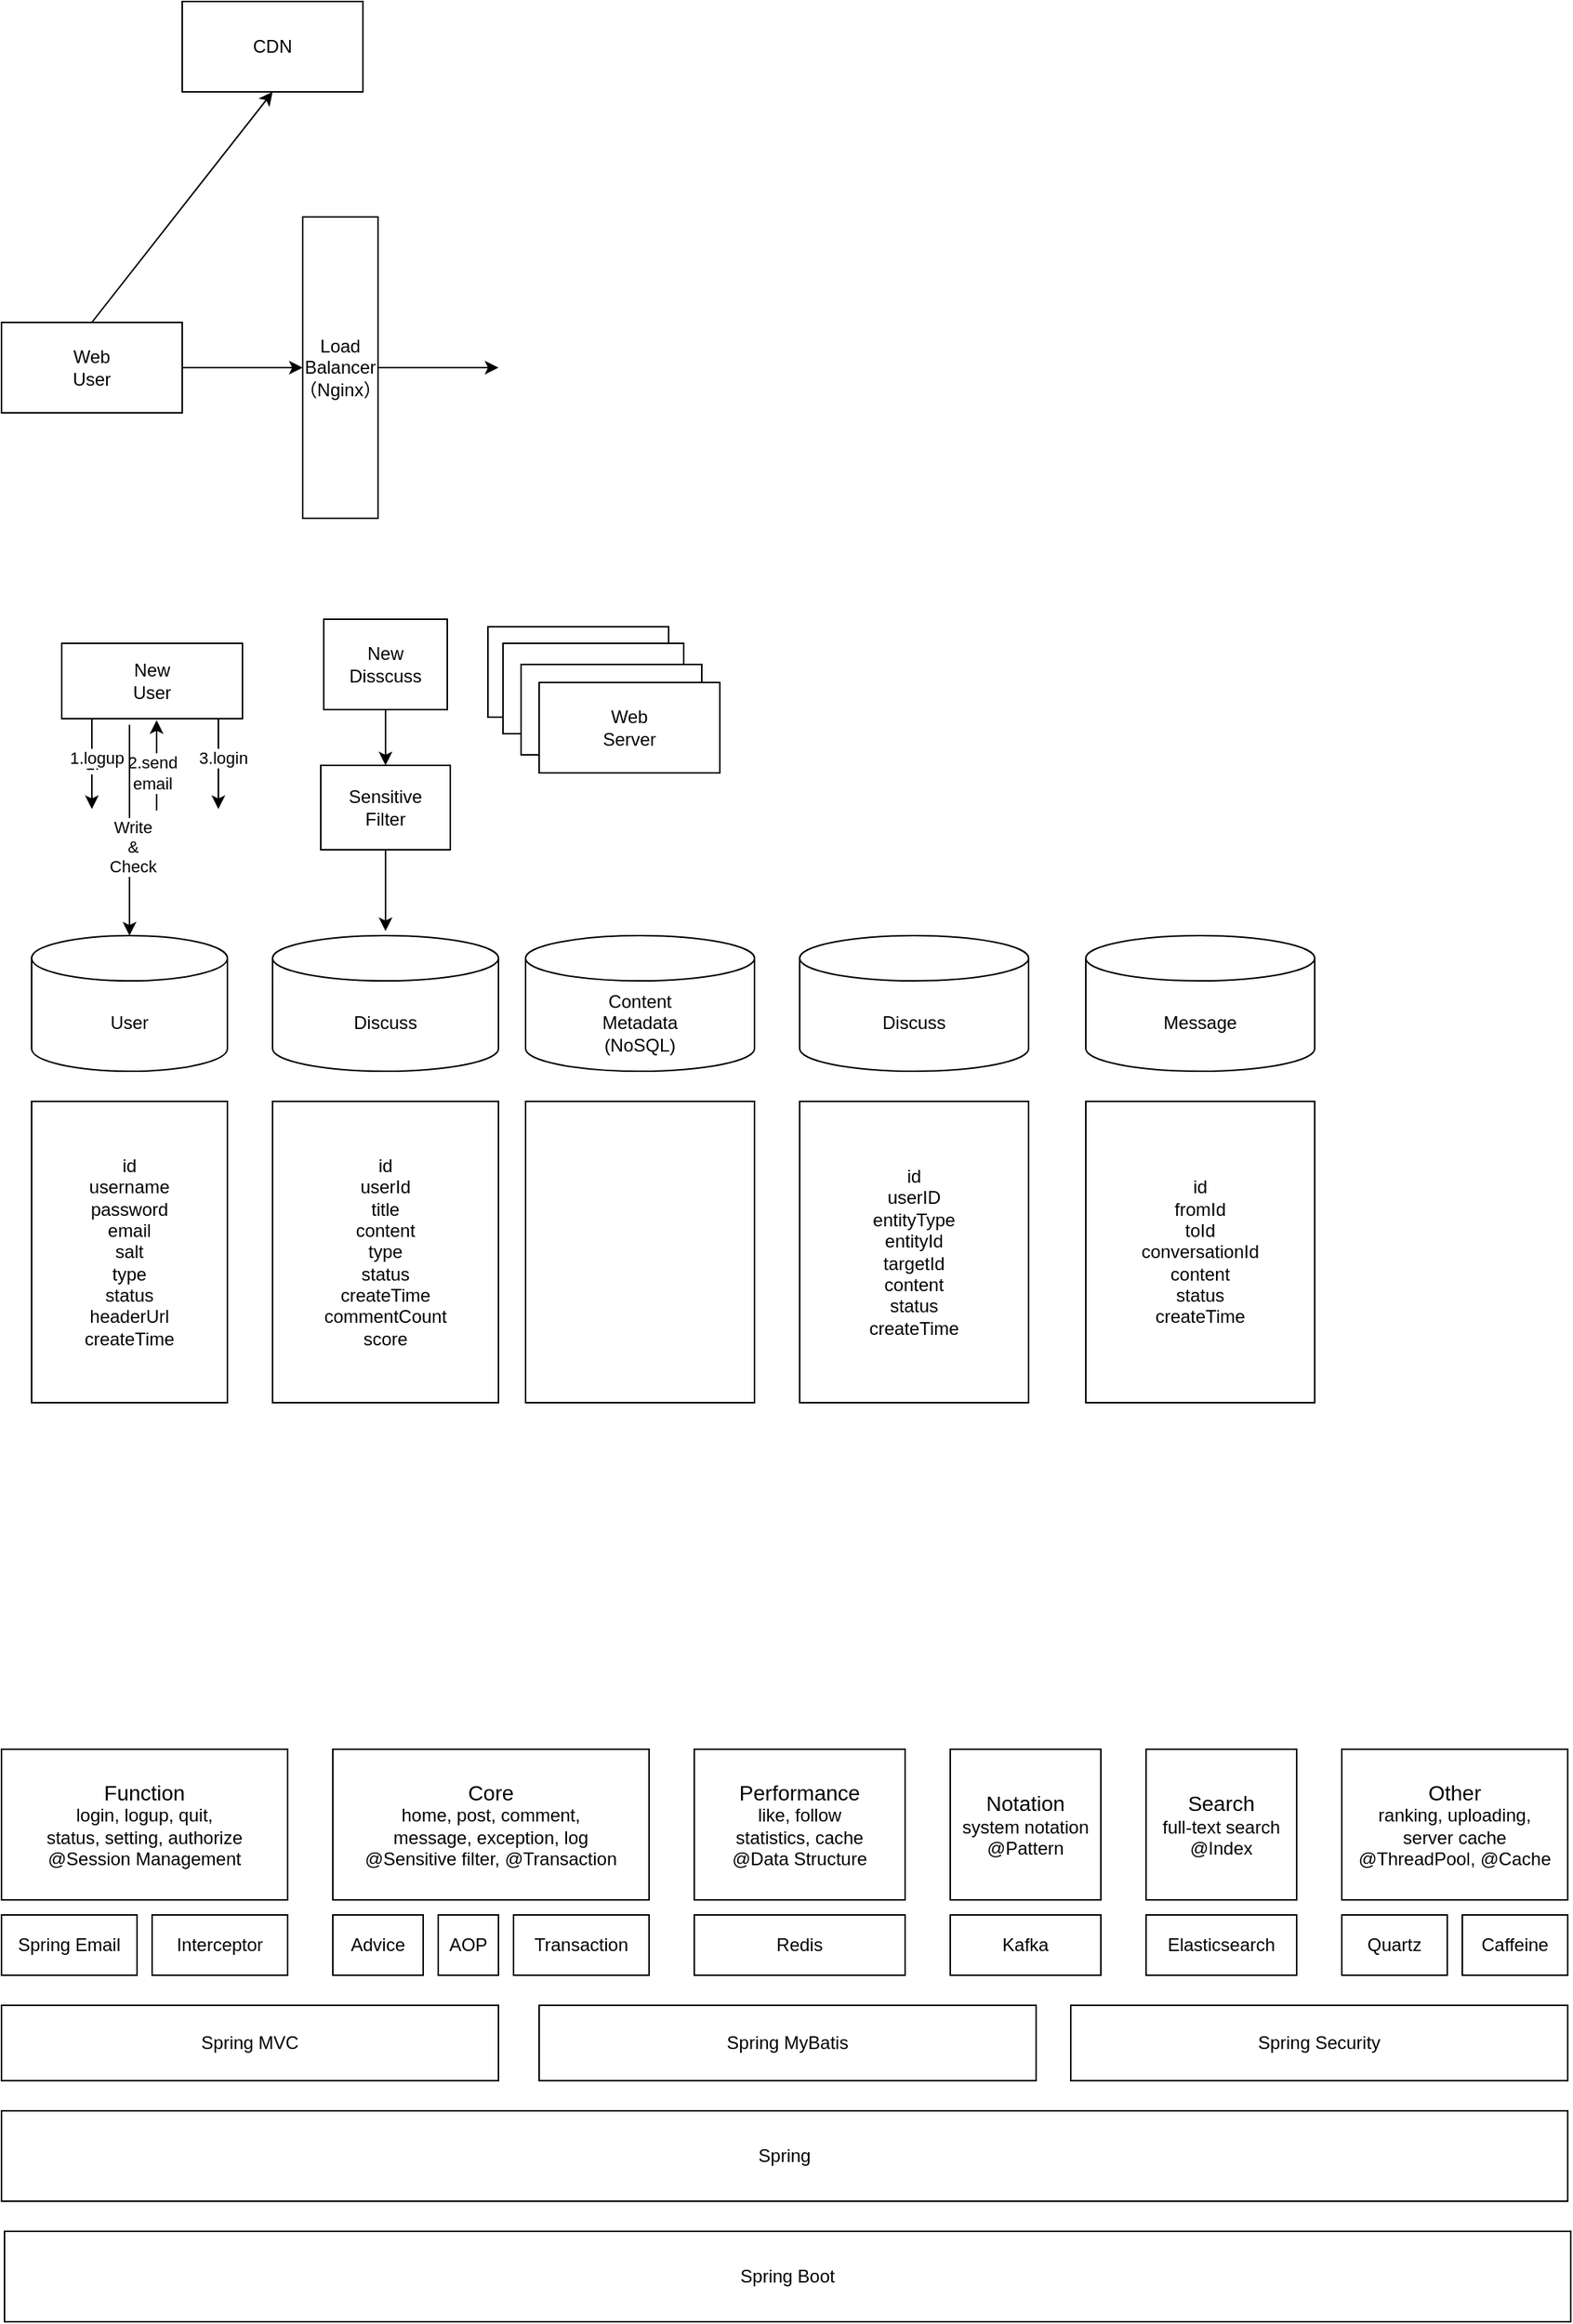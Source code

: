 <mxfile version="21.6.7" type="github">
  <diagram name="Page-1" id="dDeGqRXp0xGCJ_mann2E">
    <mxGraphModel dx="923" dy="1694" grid="1" gridSize="10" guides="1" tooltips="1" connect="1" arrows="1" fold="1" page="1" pageScale="1" pageWidth="850" pageHeight="1100" math="0" shadow="0">
      <root>
        <mxCell id="0" />
        <mxCell id="1" parent="0" />
        <mxCell id="2CZnXlwhO2XaA9rqXaDM-6" value="" style="edgeStyle=orthogonalEdgeStyle;rounded=0;orthogonalLoop=1;jettySize=auto;html=1;" edge="1" parent="1" source="2CZnXlwhO2XaA9rqXaDM-1" target="2CZnXlwhO2XaA9rqXaDM-5">
          <mxGeometry relative="1" as="geometry" />
        </mxCell>
        <mxCell id="2CZnXlwhO2XaA9rqXaDM-1" value="Web&lt;br&gt;User" style="rounded=0;whiteSpace=wrap;html=1;" vertex="1" parent="1">
          <mxGeometry x="20" y="-107" width="120" height="60" as="geometry" />
        </mxCell>
        <mxCell id="2CZnXlwhO2XaA9rqXaDM-5" value="Load&lt;br&gt;Balancer（Nginx）" style="whiteSpace=wrap;html=1;rounded=0;" vertex="1" parent="1">
          <mxGeometry x="220" y="-177" width="50" height="200" as="geometry" />
        </mxCell>
        <mxCell id="2CZnXlwhO2XaA9rqXaDM-9" value="" style="endArrow=classic;html=1;rounded=0;exitX=1;exitY=0.5;exitDx=0;exitDy=0;" edge="1" parent="1" source="2CZnXlwhO2XaA9rqXaDM-5">
          <mxGeometry width="50" height="50" relative="1" as="geometry">
            <mxPoint x="270" y="-67" as="sourcePoint" />
            <mxPoint x="350" y="-77" as="targetPoint" />
          </mxGeometry>
        </mxCell>
        <mxCell id="2CZnXlwhO2XaA9rqXaDM-8" value="" style="rounded=0;whiteSpace=wrap;html=1;" vertex="1" parent="1">
          <mxGeometry x="343" y="95" width="120" height="60" as="geometry" />
        </mxCell>
        <mxCell id="2CZnXlwhO2XaA9rqXaDM-12" value="User" style="shape=cylinder3;whiteSpace=wrap;html=1;boundedLbl=1;backgroundOutline=1;size=15;" vertex="1" parent="1">
          <mxGeometry x="40" y="300" width="130" height="90" as="geometry" />
        </mxCell>
        <mxCell id="2CZnXlwhO2XaA9rqXaDM-13" value="" style="rounded=0;whiteSpace=wrap;html=1;" vertex="1" parent="1">
          <mxGeometry x="353" y="106" width="120" height="60" as="geometry" />
        </mxCell>
        <mxCell id="2CZnXlwhO2XaA9rqXaDM-14" value="Web&lt;br&gt;Server" style="rounded=0;whiteSpace=wrap;html=1;" vertex="1" parent="1">
          <mxGeometry x="365" y="120" width="120" height="60" as="geometry" />
        </mxCell>
        <mxCell id="2CZnXlwhO2XaA9rqXaDM-15" value="Discuss" style="shape=cylinder3;whiteSpace=wrap;html=1;boundedLbl=1;backgroundOutline=1;size=15;" vertex="1" parent="1">
          <mxGeometry x="200" y="300" width="150" height="90" as="geometry" />
        </mxCell>
        <mxCell id="2CZnXlwhO2XaA9rqXaDM-16" value="Content&lt;br&gt;Metadata&lt;br&gt;(NoSQL)" style="shape=cylinder3;whiteSpace=wrap;html=1;boundedLbl=1;backgroundOutline=1;size=15;" vertex="1" parent="1">
          <mxGeometry x="368" y="300" width="152" height="90" as="geometry" />
        </mxCell>
        <mxCell id="2CZnXlwhO2XaA9rqXaDM-18" value="Web&lt;br&gt;Server" style="rounded=0;whiteSpace=wrap;html=1;" vertex="1" parent="1">
          <mxGeometry x="377" y="132" width="120" height="60" as="geometry" />
        </mxCell>
        <mxCell id="2CZnXlwhO2XaA9rqXaDM-19" value="id&lt;br&gt;username&lt;br&gt;password&lt;br&gt;email&lt;br&gt;salt&lt;br&gt;type&lt;br&gt;status&lt;br&gt;headerUrl&lt;br&gt;createTime" style="rounded=0;whiteSpace=wrap;html=1;" vertex="1" parent="1">
          <mxGeometry x="40" y="410" width="130" height="200" as="geometry" />
        </mxCell>
        <mxCell id="2CZnXlwhO2XaA9rqXaDM-20" value="id&lt;br&gt;userId&lt;br&gt;title&lt;br&gt;content&lt;br&gt;type&lt;br&gt;status&lt;br&gt;createTime&lt;br&gt;commentCount&lt;br&gt;score" style="rounded=0;whiteSpace=wrap;html=1;" vertex="1" parent="1">
          <mxGeometry x="200" y="410" width="150" height="200" as="geometry" />
        </mxCell>
        <mxCell id="2CZnXlwhO2XaA9rqXaDM-21" value="" style="rounded=0;whiteSpace=wrap;html=1;" vertex="1" parent="1">
          <mxGeometry x="368" y="410" width="152" height="200" as="geometry" />
        </mxCell>
        <mxCell id="2CZnXlwhO2XaA9rqXaDM-22" value="Discuss" style="shape=cylinder3;whiteSpace=wrap;html=1;boundedLbl=1;backgroundOutline=1;size=15;" vertex="1" parent="1">
          <mxGeometry x="550" y="300" width="152" height="90" as="geometry" />
        </mxCell>
        <mxCell id="2CZnXlwhO2XaA9rqXaDM-23" value="id&lt;br&gt;userID&lt;br&gt;entityType&lt;br&gt;entityId&lt;br&gt;targetId&lt;br&gt;content&lt;br&gt;status&lt;br&gt;createTime" style="rounded=0;whiteSpace=wrap;html=1;" vertex="1" parent="1">
          <mxGeometry x="550" y="410" width="152" height="200" as="geometry" />
        </mxCell>
        <mxCell id="2CZnXlwhO2XaA9rqXaDM-26" value="1." style="edgeStyle=orthogonalEdgeStyle;rounded=0;orthogonalLoop=1;jettySize=auto;html=1;" edge="1" parent="1">
          <mxGeometry relative="1" as="geometry">
            <mxPoint x="80" y="156" as="sourcePoint" />
            <mxPoint x="80" y="216" as="targetPoint" />
          </mxGeometry>
        </mxCell>
        <mxCell id="2CZnXlwhO2XaA9rqXaDM-27" value="1.logup" style="edgeLabel;html=1;align=center;verticalAlign=middle;resizable=0;points=[];" vertex="1" connectable="0" parent="2CZnXlwhO2XaA9rqXaDM-26">
          <mxGeometry x="-0.15" y="3" relative="1" as="geometry">
            <mxPoint as="offset" />
          </mxGeometry>
        </mxCell>
        <mxCell id="2CZnXlwhO2XaA9rqXaDM-24" value="New&lt;br&gt;User" style="rounded=0;whiteSpace=wrap;html=1;" vertex="1" parent="1">
          <mxGeometry x="60" y="106" width="120" height="50" as="geometry" />
        </mxCell>
        <mxCell id="2CZnXlwhO2XaA9rqXaDM-28" value="" style="edgeStyle=orthogonalEdgeStyle;rounded=0;orthogonalLoop=1;jettySize=auto;html=1;" edge="1" parent="1">
          <mxGeometry relative="1" as="geometry">
            <mxPoint x="123" y="217" as="sourcePoint" />
            <mxPoint x="123" y="157" as="targetPoint" />
          </mxGeometry>
        </mxCell>
        <mxCell id="2CZnXlwhO2XaA9rqXaDM-29" value="2.send&lt;br&gt;email" style="edgeLabel;html=1;align=center;verticalAlign=middle;resizable=0;points=[];" vertex="1" connectable="0" parent="2CZnXlwhO2XaA9rqXaDM-28">
          <mxGeometry x="-0.15" y="3" relative="1" as="geometry">
            <mxPoint as="offset" />
          </mxGeometry>
        </mxCell>
        <mxCell id="2CZnXlwhO2XaA9rqXaDM-30" value="" style="edgeStyle=orthogonalEdgeStyle;rounded=0;orthogonalLoop=1;jettySize=auto;html=1;" edge="1" parent="1">
          <mxGeometry relative="1" as="geometry">
            <mxPoint x="164" y="156" as="sourcePoint" />
            <mxPoint x="164" y="216" as="targetPoint" />
            <Array as="points">
              <mxPoint x="164" y="190" />
              <mxPoint x="164" y="190" />
            </Array>
          </mxGeometry>
        </mxCell>
        <mxCell id="2CZnXlwhO2XaA9rqXaDM-31" value="3.login" style="edgeLabel;html=1;align=center;verticalAlign=middle;resizable=0;points=[];" vertex="1" connectable="0" parent="2CZnXlwhO2XaA9rqXaDM-30">
          <mxGeometry x="-0.15" y="3" relative="1" as="geometry">
            <mxPoint as="offset" />
          </mxGeometry>
        </mxCell>
        <mxCell id="2CZnXlwhO2XaA9rqXaDM-32" value="Message" style="shape=cylinder3;whiteSpace=wrap;html=1;boundedLbl=1;backgroundOutline=1;size=15;" vertex="1" parent="1">
          <mxGeometry x="740" y="300" width="152" height="90" as="geometry" />
        </mxCell>
        <mxCell id="2CZnXlwhO2XaA9rqXaDM-33" value="id&lt;br&gt;fromId&lt;br&gt;toId&lt;br&gt;conversationId&lt;br&gt;content&lt;br&gt;status&lt;br&gt;createTime" style="rounded=0;whiteSpace=wrap;html=1;" vertex="1" parent="1">
          <mxGeometry x="740" y="410" width="152" height="200" as="geometry" />
        </mxCell>
        <mxCell id="2CZnXlwhO2XaA9rqXaDM-36" value="" style="edgeStyle=orthogonalEdgeStyle;rounded=0;orthogonalLoop=1;jettySize=auto;html=1;entryX=0.5;entryY=0;entryDx=0;entryDy=0;" edge="1" parent="1" source="2CZnXlwhO2XaA9rqXaDM-34" target="2CZnXlwhO2XaA9rqXaDM-37">
          <mxGeometry relative="1" as="geometry" />
        </mxCell>
        <mxCell id="2CZnXlwhO2XaA9rqXaDM-34" value="New&lt;br&gt;Disscuss" style="rounded=0;whiteSpace=wrap;html=1;" vertex="1" parent="1">
          <mxGeometry x="234" y="90" width="82" height="60" as="geometry" />
        </mxCell>
        <mxCell id="2CZnXlwhO2XaA9rqXaDM-39" value="" style="edgeStyle=orthogonalEdgeStyle;rounded=0;orthogonalLoop=1;jettySize=auto;html=1;" edge="1" parent="1" source="2CZnXlwhO2XaA9rqXaDM-37">
          <mxGeometry relative="1" as="geometry">
            <mxPoint x="275" y="297" as="targetPoint" />
          </mxGeometry>
        </mxCell>
        <mxCell id="2CZnXlwhO2XaA9rqXaDM-37" value="Sensitive&lt;br&gt;Filter" style="whiteSpace=wrap;html=1;sketch=0;rounded=0;" vertex="1" parent="1">
          <mxGeometry x="232" y="187" width="86" height="56" as="geometry" />
        </mxCell>
        <mxCell id="2CZnXlwhO2XaA9rqXaDM-40" value="" style="endArrow=classic;html=1;rounded=0;" edge="1" parent="1" target="2CZnXlwhO2XaA9rqXaDM-12">
          <mxGeometry width="50" height="50" relative="1" as="geometry">
            <mxPoint x="105" y="160" as="sourcePoint" />
            <mxPoint x="410" y="170" as="targetPoint" />
          </mxGeometry>
        </mxCell>
        <mxCell id="2CZnXlwhO2XaA9rqXaDM-41" value="Write&lt;br&gt;&amp;amp;&lt;br&gt;Check" style="edgeLabel;html=1;align=center;verticalAlign=middle;resizable=0;points=[];" vertex="1" connectable="0" parent="2CZnXlwhO2XaA9rqXaDM-40">
          <mxGeometry x="0.156" y="2" relative="1" as="geometry">
            <mxPoint as="offset" />
          </mxGeometry>
        </mxCell>
        <mxCell id="2CZnXlwhO2XaA9rqXaDM-42" value="&lt;font style=&quot;font-size: 14px;&quot;&gt;Function&lt;/font&gt;&lt;br&gt;login, logup, quit,&lt;br&gt;status, setting, authorize&lt;br&gt;@Session Management" style="rounded=0;whiteSpace=wrap;html=1;" vertex="1" parent="1">
          <mxGeometry x="20" y="840" width="190" height="100" as="geometry" />
        </mxCell>
        <mxCell id="2CZnXlwhO2XaA9rqXaDM-43" value="&lt;font style=&quot;font-size: 14px;&quot;&gt;Core&lt;/font&gt;&lt;br&gt;home, post, comment,&lt;br&gt;message, exception, log&lt;br&gt;@Sensitive filter, @Transaction" style="rounded=0;whiteSpace=wrap;html=1;" vertex="1" parent="1">
          <mxGeometry x="240" y="840" width="210" height="100" as="geometry" />
        </mxCell>
        <mxCell id="2CZnXlwhO2XaA9rqXaDM-44" value="&lt;span style=&quot;font-size: 14px;&quot;&gt;Performance&lt;/span&gt;&lt;br&gt;like, follow&lt;br&gt;statistics, cache&lt;br&gt;@Data Structure" style="rounded=0;whiteSpace=wrap;html=1;" vertex="1" parent="1">
          <mxGeometry x="480" y="840" width="140" height="100" as="geometry" />
        </mxCell>
        <mxCell id="2CZnXlwhO2XaA9rqXaDM-45" value="&lt;span style=&quot;font-size: 14px;&quot;&gt;Notation&lt;/span&gt;&lt;br&gt;system notation&lt;br&gt;@Pattern" style="rounded=0;whiteSpace=wrap;html=1;" vertex="1" parent="1">
          <mxGeometry x="650" y="840" width="100" height="100" as="geometry" />
        </mxCell>
        <mxCell id="2CZnXlwhO2XaA9rqXaDM-46" value="&lt;span style=&quot;font-size: 14px;&quot;&gt;Search&lt;br&gt;&lt;/span&gt;full-text search&lt;br&gt;@Index" style="rounded=0;whiteSpace=wrap;html=1;" vertex="1" parent="1">
          <mxGeometry x="780" y="840" width="100" height="100" as="geometry" />
        </mxCell>
        <mxCell id="2CZnXlwhO2XaA9rqXaDM-48" value="&lt;span style=&quot;font-size: 14px;&quot;&gt;Other&lt;br&gt;&lt;/span&gt;ranking, uploading,&lt;br&gt;server cache&lt;br&gt;@ThreadPool, @Cache" style="rounded=0;whiteSpace=wrap;html=1;" vertex="1" parent="1">
          <mxGeometry x="910" y="840" width="150" height="100" as="geometry" />
        </mxCell>
        <mxCell id="2CZnXlwhO2XaA9rqXaDM-49" value="Spring Email" style="rounded=0;whiteSpace=wrap;html=1;" vertex="1" parent="1">
          <mxGeometry x="20" y="950" width="90" height="40" as="geometry" />
        </mxCell>
        <mxCell id="2CZnXlwhO2XaA9rqXaDM-50" value="Interceptor" style="rounded=0;whiteSpace=wrap;html=1;" vertex="1" parent="1">
          <mxGeometry x="120" y="950" width="90" height="40" as="geometry" />
        </mxCell>
        <mxCell id="2CZnXlwhO2XaA9rqXaDM-51" value="Advice" style="rounded=0;whiteSpace=wrap;html=1;" vertex="1" parent="1">
          <mxGeometry x="240" y="950" width="60" height="40" as="geometry" />
        </mxCell>
        <mxCell id="2CZnXlwhO2XaA9rqXaDM-52" value="Transaction" style="rounded=0;whiteSpace=wrap;html=1;" vertex="1" parent="1">
          <mxGeometry x="360" y="950" width="90" height="40" as="geometry" />
        </mxCell>
        <mxCell id="2CZnXlwhO2XaA9rqXaDM-53" value="AOP" style="rounded=0;whiteSpace=wrap;html=1;" vertex="1" parent="1">
          <mxGeometry x="310" y="950" width="40" height="40" as="geometry" />
        </mxCell>
        <mxCell id="2CZnXlwhO2XaA9rqXaDM-54" value="Redis" style="rounded=0;whiteSpace=wrap;html=1;" vertex="1" parent="1">
          <mxGeometry x="480" y="950" width="140" height="40" as="geometry" />
        </mxCell>
        <mxCell id="2CZnXlwhO2XaA9rqXaDM-55" value="Kafka" style="rounded=0;whiteSpace=wrap;html=1;" vertex="1" parent="1">
          <mxGeometry x="650" y="950" width="100" height="40" as="geometry" />
        </mxCell>
        <mxCell id="2CZnXlwhO2XaA9rqXaDM-56" value="Elasticsearch" style="rounded=0;whiteSpace=wrap;html=1;" vertex="1" parent="1">
          <mxGeometry x="780" y="950" width="100" height="40" as="geometry" />
        </mxCell>
        <mxCell id="2CZnXlwhO2XaA9rqXaDM-57" value="Quartz" style="rounded=0;whiteSpace=wrap;html=1;" vertex="1" parent="1">
          <mxGeometry x="910" y="950" width="70" height="40" as="geometry" />
        </mxCell>
        <mxCell id="2CZnXlwhO2XaA9rqXaDM-58" value="Caffeine" style="rounded=0;whiteSpace=wrap;html=1;" vertex="1" parent="1">
          <mxGeometry x="990" y="950" width="70" height="40" as="geometry" />
        </mxCell>
        <mxCell id="2CZnXlwhO2XaA9rqXaDM-59" value="Spring MVC" style="rounded=0;whiteSpace=wrap;html=1;" vertex="1" parent="1">
          <mxGeometry x="20" y="1010" width="330" height="50" as="geometry" />
        </mxCell>
        <mxCell id="2CZnXlwhO2XaA9rqXaDM-62" value="Spring Security" style="rounded=0;whiteSpace=wrap;html=1;" vertex="1" parent="1">
          <mxGeometry x="730" y="1010" width="330" height="50" as="geometry" />
        </mxCell>
        <mxCell id="2CZnXlwhO2XaA9rqXaDM-63" value="Spring MyBatis" style="rounded=0;whiteSpace=wrap;html=1;" vertex="1" parent="1">
          <mxGeometry x="377" y="1010" width="330" height="50" as="geometry" />
        </mxCell>
        <mxCell id="2CZnXlwhO2XaA9rqXaDM-65" value="Spring" style="rounded=0;whiteSpace=wrap;html=1;" vertex="1" parent="1">
          <mxGeometry x="20" y="1080" width="1040" height="60" as="geometry" />
        </mxCell>
        <mxCell id="2CZnXlwhO2XaA9rqXaDM-66" value="Spring Boot" style="rounded=0;whiteSpace=wrap;html=1;" vertex="1" parent="1">
          <mxGeometry x="22" y="1160" width="1040" height="60" as="geometry" />
        </mxCell>
        <mxCell id="2CZnXlwhO2XaA9rqXaDM-67" value="CDN" style="rounded=0;whiteSpace=wrap;html=1;" vertex="1" parent="1">
          <mxGeometry x="140" y="-320" width="120" height="60" as="geometry" />
        </mxCell>
        <mxCell id="2CZnXlwhO2XaA9rqXaDM-68" value="" style="endArrow=classic;html=1;rounded=0;entryX=0.5;entryY=1;entryDx=0;entryDy=0;" edge="1" parent="1" target="2CZnXlwhO2XaA9rqXaDM-67">
          <mxGeometry width="50" height="50" relative="1" as="geometry">
            <mxPoint x="80" y="-107" as="sourcePoint" />
            <mxPoint x="130" y="-157" as="targetPoint" />
          </mxGeometry>
        </mxCell>
      </root>
    </mxGraphModel>
  </diagram>
</mxfile>
